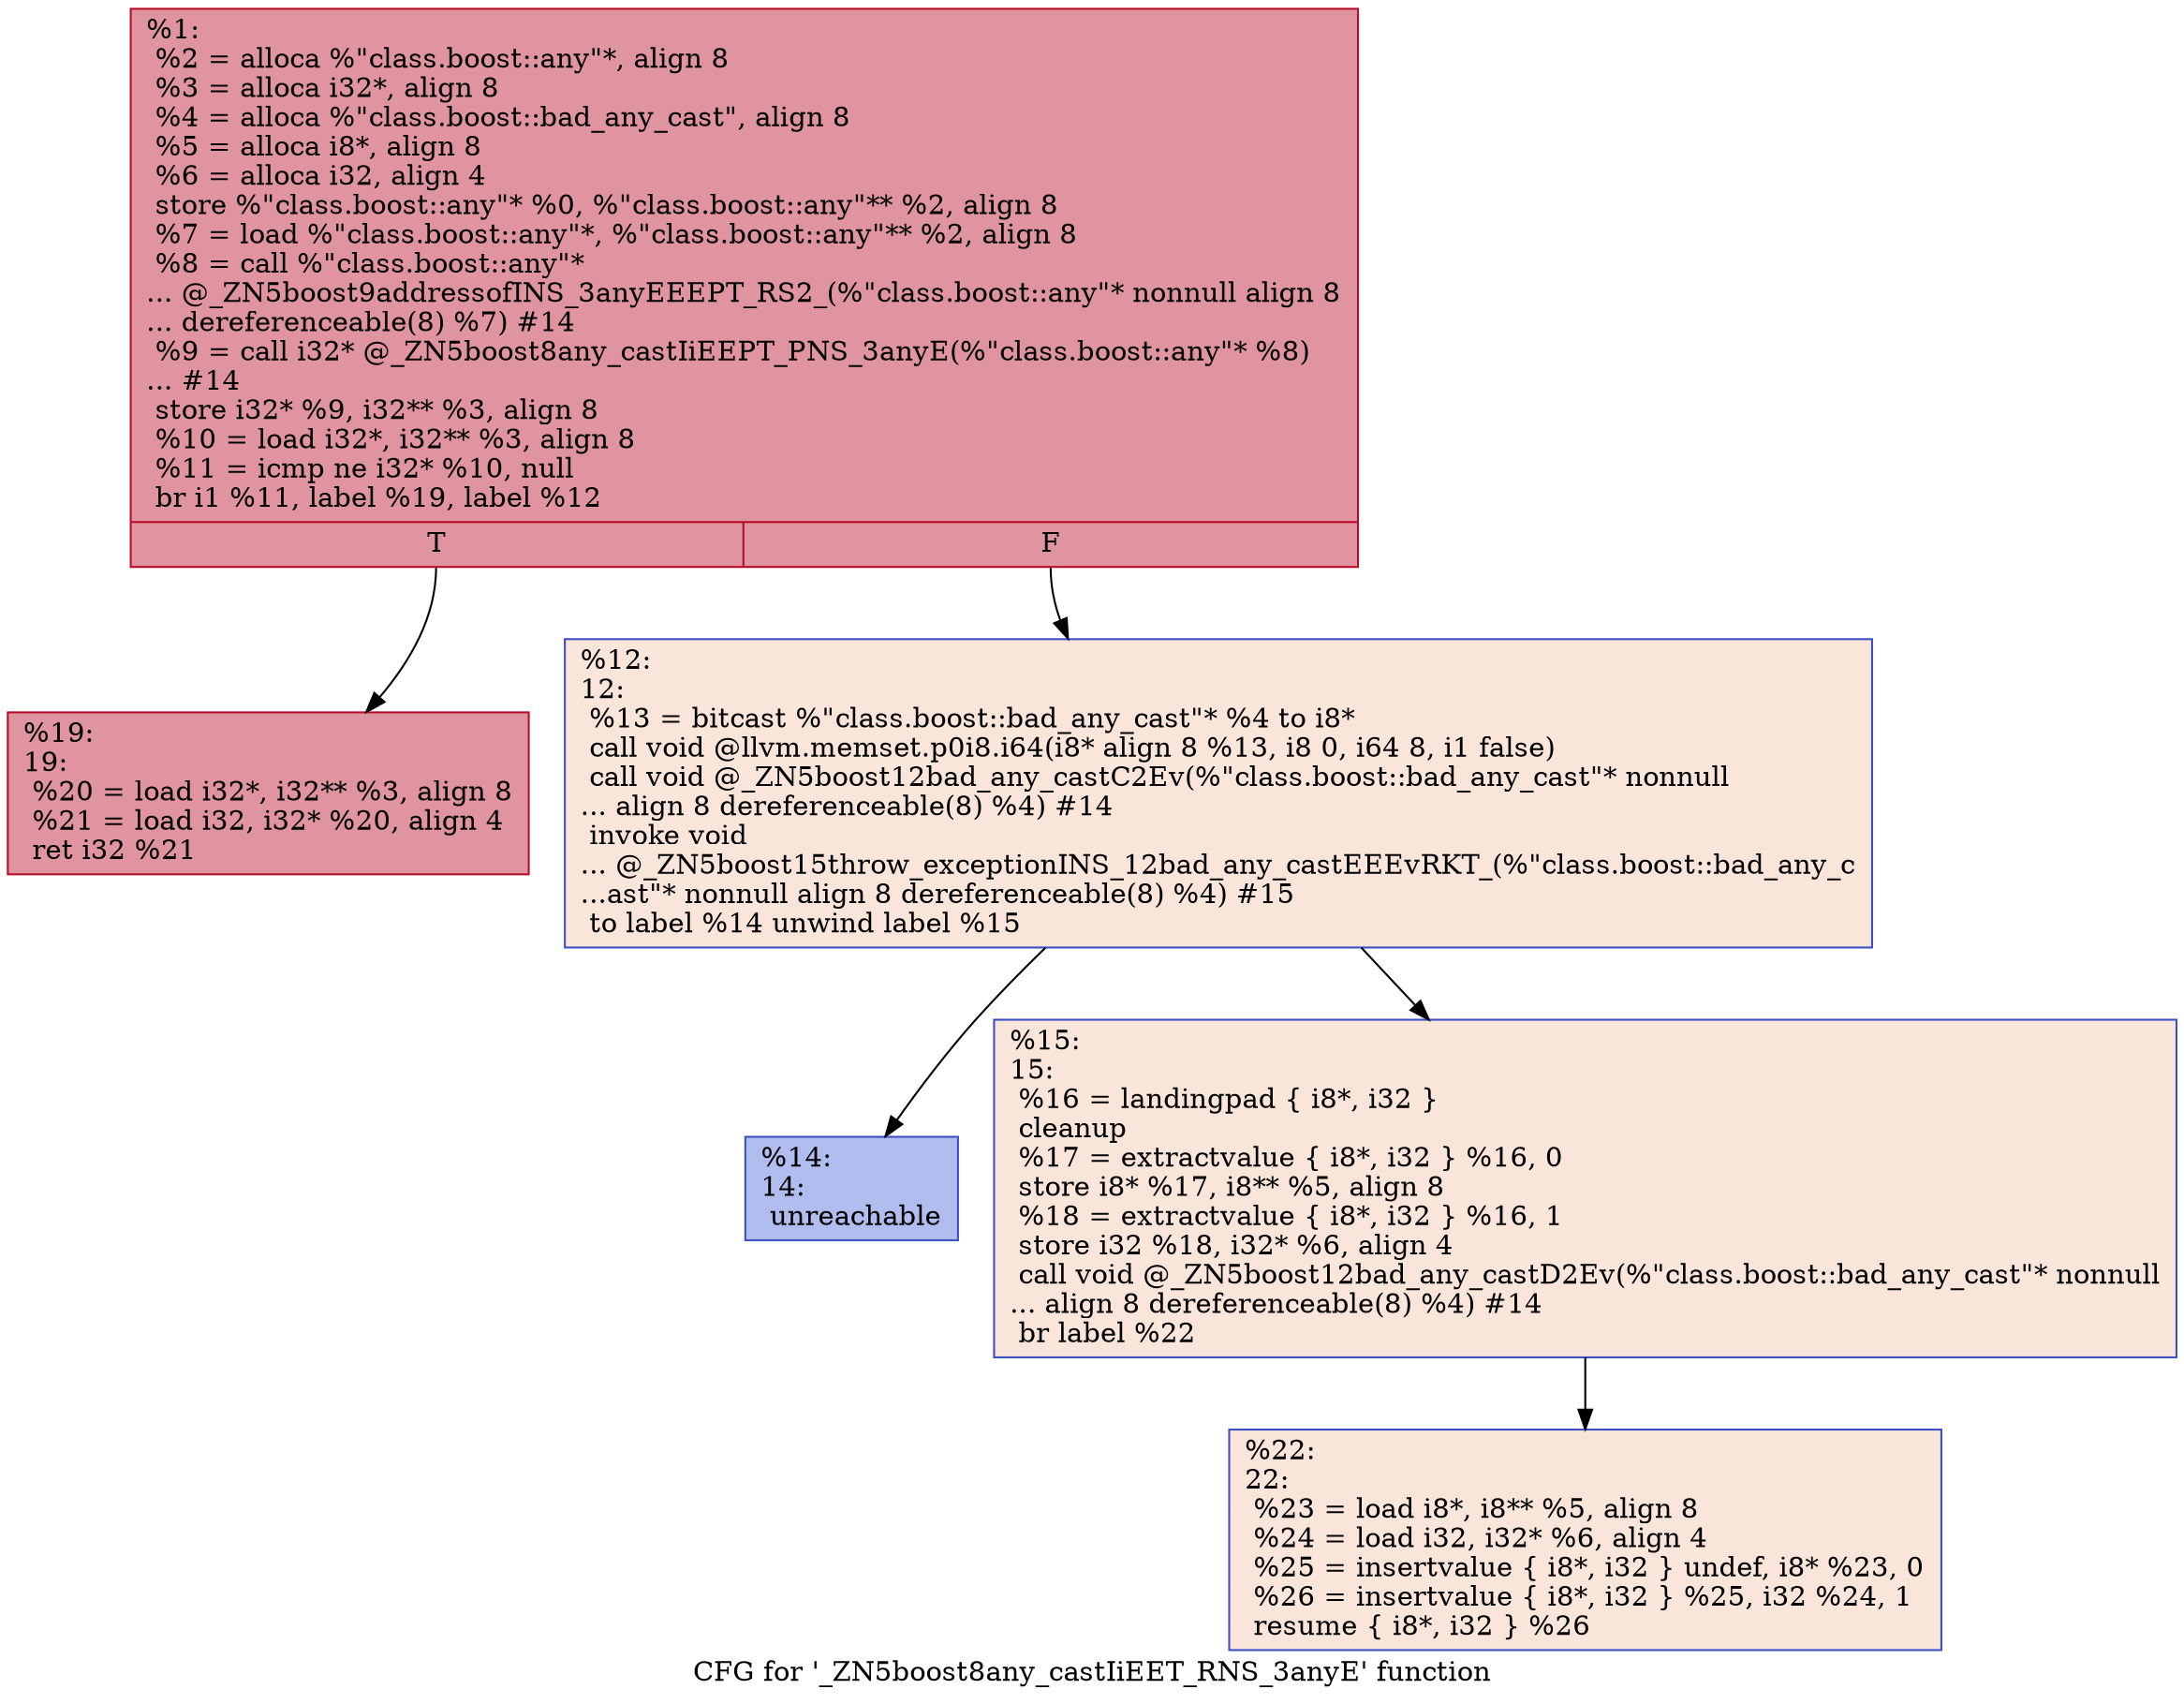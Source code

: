 digraph "CFG for '_ZN5boost8any_castIiEET_RNS_3anyE' function" {
	label="CFG for '_ZN5boost8any_castIiEET_RNS_3anyE' function";

	Node0x55aa9bb73ee0 [shape=record,color="#b70d28ff", style=filled, fillcolor="#b70d2870",label="{%1:\l  %2 = alloca %\"class.boost::any\"*, align 8\l  %3 = alloca i32*, align 8\l  %4 = alloca %\"class.boost::bad_any_cast\", align 8\l  %5 = alloca i8*, align 8\l  %6 = alloca i32, align 4\l  store %\"class.boost::any\"* %0, %\"class.boost::any\"** %2, align 8\l  %7 = load %\"class.boost::any\"*, %\"class.boost::any\"** %2, align 8\l  %8 = call %\"class.boost::any\"*\l... @_ZN5boost9addressofINS_3anyEEEPT_RS2_(%\"class.boost::any\"* nonnull align 8\l... dereferenceable(8) %7) #14\l  %9 = call i32* @_ZN5boost8any_castIiEEPT_PNS_3anyE(%\"class.boost::any\"* %8)\l... #14\l  store i32* %9, i32** %3, align 8\l  %10 = load i32*, i32** %3, align 8\l  %11 = icmp ne i32* %10, null\l  br i1 %11, label %19, label %12\l|{<s0>T|<s1>F}}"];
	Node0x55aa9bb73ee0:s0 -> Node0x55aa9bb55760;
	Node0x55aa9bb73ee0:s1 -> Node0x55aa9bb557b0;
	Node0x55aa9bb557b0 [shape=record,color="#3d50c3ff", style=filled, fillcolor="#f4c5ad70",label="{%12:\l12:                                               \l  %13 = bitcast %\"class.boost::bad_any_cast\"* %4 to i8*\l  call void @llvm.memset.p0i8.i64(i8* align 8 %13, i8 0, i64 8, i1 false)\l  call void @_ZN5boost12bad_any_castC2Ev(%\"class.boost::bad_any_cast\"* nonnull\l... align 8 dereferenceable(8) %4) #14\l  invoke void\l... @_ZN5boost15throw_exceptionINS_12bad_any_castEEEvRKT_(%\"class.boost::bad_any_c\l...ast\"* nonnull align 8 dereferenceable(8) %4) #15\l          to label %14 unwind label %15\l}"];
	Node0x55aa9bb557b0 -> Node0x55aa9bb75330;
	Node0x55aa9bb557b0 -> Node0x55aa9bb75380;
	Node0x55aa9bb75330 [shape=record,color="#3d50c3ff", style=filled, fillcolor="#4f69d970",label="{%14:\l14:                                               \l  unreachable\l}"];
	Node0x55aa9bb75380 [shape=record,color="#3d50c3ff", style=filled, fillcolor="#f4c5ad70",label="{%15:\l15:                                               \l  %16 = landingpad \{ i8*, i32 \}\l          cleanup\l  %17 = extractvalue \{ i8*, i32 \} %16, 0\l  store i8* %17, i8** %5, align 8\l  %18 = extractvalue \{ i8*, i32 \} %16, 1\l  store i32 %18, i32* %6, align 4\l  call void @_ZN5boost12bad_any_castD2Ev(%\"class.boost::bad_any_cast\"* nonnull\l... align 8 dereferenceable(8) %4) #14\l  br label %22\l}"];
	Node0x55aa9bb75380 -> Node0x55aa9bb75920;
	Node0x55aa9bb55760 [shape=record,color="#b70d28ff", style=filled, fillcolor="#b70d2870",label="{%19:\l19:                                               \l  %20 = load i32*, i32** %3, align 8\l  %21 = load i32, i32* %20, align 4\l  ret i32 %21\l}"];
	Node0x55aa9bb75920 [shape=record,color="#3d50c3ff", style=filled, fillcolor="#f4c5ad70",label="{%22:\l22:                                               \l  %23 = load i8*, i8** %5, align 8\l  %24 = load i32, i32* %6, align 4\l  %25 = insertvalue \{ i8*, i32 \} undef, i8* %23, 0\l  %26 = insertvalue \{ i8*, i32 \} %25, i32 %24, 1\l  resume \{ i8*, i32 \} %26\l}"];
}
